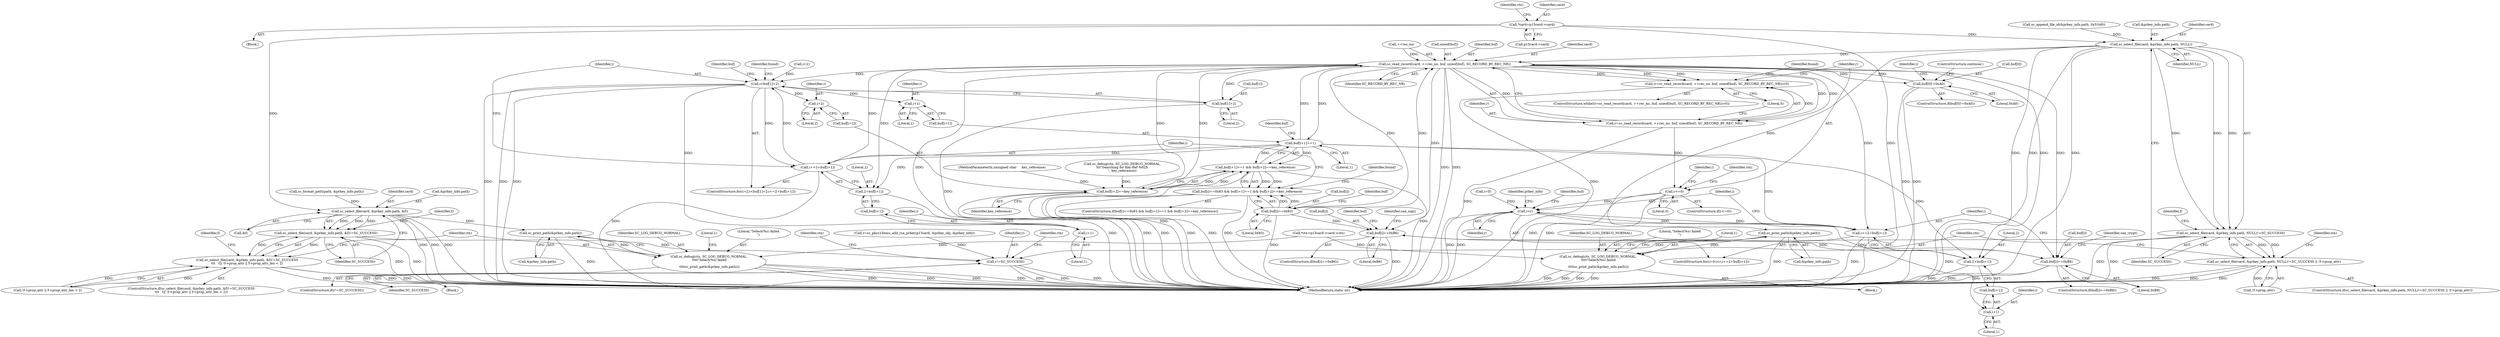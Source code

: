 digraph "0_OpenSC_8fe377e93b4b56060e5bbfb6f3142ceaeca744fa_20@pointer" {
"1000110" [label="(Call,*card=p15card->card)"];
"1000250" [label="(Call,sc_select_file(card, &prkey_info.path, NULL))"];
"1000249" [label="(Call,sc_select_file(card, &prkey_info.path, NULL)!=SC_SUCCESS)"];
"1000248" [label="(Call,sc_select_file(card, &prkey_info.path, NULL)!=SC_SUCCESS || !f->prop_attr)"];
"1000486" [label="(Call,r!=SC_SUCCESS)"];
"1000267" [label="(Call,sc_print_path(&prkey_info.path))"];
"1000263" [label="(Call,sc_debug(ctx, SC_LOG_DEBUG_NORMAL,\n \t\t\t\t\"Select(%s) failed\n\",\n \t\t\t\tsc_print_path(&prkey_info.path)))"];
"1000283" [label="(Call,sc_read_record(card, ++rec_no, buf, sizeof(buf), SC_RECORD_BY_REC_NR))"];
"1000280" [label="(Call,(r=sc_read_record(card, ++rec_no, buf, sizeof(buf), SC_RECORD_BY_REC_NR))>0)"];
"1000281" [label="(Call,r=sc_read_record(card, ++rec_no, buf, sizeof(buf), SC_RECORD_BY_REC_NR))"];
"1000353" [label="(Call,r<=0)"];
"1000367" [label="(Call,i<r)"];
"1000370" [label="(Call,i+=2+buf[i+1])"];
"1000376" [label="(Call,i+1)"];
"1000298" [label="(Call,buf[0]!=0xA0)"];
"1000308" [label="(Call,i<buf[1]+2)"];
"1000315" [label="(Call,i+=2+buf[i+1])"];
"1000321" [label="(Call,i+1)"];
"1000336" [label="(Call,i+1)"];
"1000343" [label="(Call,i+2)"];
"1000310" [label="(Call,buf[1]+2)"];
"1000317" [label="(Call,2+buf[i+1])"];
"1000327" [label="(Call,buf[i]==0x83)"];
"1000326" [label="(Call,buf[i]==0x83 && buf[i+1]==1 && buf[i+2]==key_reference)"];
"1000381" [label="(Call,buf[i]==0xB6)"];
"1000389" [label="(Call,buf[i]==0xB8)"];
"1000333" [label="(Call,buf[i+1]==1)"];
"1000332" [label="(Call,buf[i+1]==1 && buf[i+2]==key_reference)"];
"1000372" [label="(Call,2+buf[i+1])"];
"1000340" [label="(Call,buf[i+2]==key_reference)"];
"1000401" [label="(Call,sc_select_file(card, &prkey_info.path, &f))"];
"1000400" [label="(Call,sc_select_file(card, &prkey_info.path, &f)!=SC_SUCCESS)"];
"1000399" [label="(Call,sc_select_file(card, &prkey_info.path, &f)!=SC_SUCCESS\n\t\t\t   \t|| !f->prop_attr || f->prop_attr_len < 2)"];
"1000425" [label="(Call,sc_print_path(&prkey_info.path))"];
"1000421" [label="(Call,sc_debug(ctx, SC_LOG_DEBUG_NORMAL,\n \t\t\t\t\"Select(%s) failed\n\",\n \t\t\t\tsc_print_path(&prkey_info.path)))"];
"1000287" [label="(Identifier,buf)"];
"1000333" [label="(Call,buf[i+1]==1)"];
"1000315" [label="(Call,i+=2+buf[i+1])"];
"1000316" [label="(Identifier,i)"];
"1000369" [label="(Identifier,r)"];
"1000110" [label="(Call,*card=p15card->card)"];
"1000387" [label="(Identifier,can_sign)"];
"1000373" [label="(Literal,2)"];
"1000345" [label="(Literal,2)"];
"1000328" [label="(Call,buf[i])"];
"1000395" [label="(Identifier,can_crypt)"];
"1000422" [label="(Identifier,ctx)"];
"1000346" [label="(Identifier,key_reference)"];
"1000413" [label="(Identifier,f)"];
"1000108" [label="(Block,)"];
"1000354" [label="(Identifier,r)"];
"1000317" [label="(Call,2+buf[i+1])"];
"1000377" [label="(Identifier,i)"];
"1000284" [label="(Identifier,card)"];
"1000334" [label="(Call,buf[i+1])"];
"1000374" [label="(Call,buf[i+1])"];
"1000410" [label="(Call,!f->prop_attr || f->prop_attr_len < 2)"];
"1000281" [label="(Call,r=sc_read_record(card, ++rec_no, buf, sizeof(buf), SC_RECORD_BY_REC_NR))"];
"1000305" [label="(Call,i=2)"];
"1000295" [label="(Identifier,found)"];
"1000425" [label="(Call,sc_print_path(&prkey_info.path))"];
"1000248" [label="(Call,sc_select_file(card, &prkey_info.path, NULL)!=SC_SUCCESS || !f->prop_attr)"];
"1000290" [label="(Identifier,SC_RECORD_BY_REC_NR)"];
"1000363" [label="(ControlStructure,for(i=0;i<r;i+=2+buf[i+1]))"];
"1000329" [label="(Identifier,buf)"];
"1000291" [label="(Literal,0)"];
"1000498" [label="(Identifier,ctx)"];
"1000385" [label="(Literal,0xB6)"];
"1000420" [label="(Block,)"];
"1000273" [label="(Literal,1)"];
"1000407" [label="(Call,&f)"];
"1000350" [label="(Identifier,found)"];
"1000251" [label="(Identifier,card)"];
"1000423" [label="(Identifier,SC_LOG_DEBUG_NORMAL)"];
"1000488" [label="(Identifier,SC_SUCCESS)"];
"1000458" [label="(Identifier,prkey_info)"];
"1000368" [label="(Identifier,i)"];
"1000371" [label="(Identifier,i)"];
"1000336" [label="(Call,i+1)"];
"1000512" [label="(MethodReturn,static int)"];
"1000401" [label="(Call,sc_select_file(card, &prkey_info.path, &f))"];
"1000321" [label="(Call,i+1)"];
"1000390" [label="(Call,buf[i])"];
"1000367" [label="(Call,i<r)"];
"1000342" [label="(Identifier,buf)"];
"1000491" [label="(Identifier,ctx)"];
"1000477" [label="(Call,r=sc_pkcs15emu_add_rsa_prkey(p15card, &prkey_obj, &prkey_info))"];
"1000323" [label="(Literal,1)"];
"1000353" [label="(Call,r<=0)"];
"1000299" [label="(Call,buf[0])"];
"1000383" [label="(Identifier,buf)"];
"1000267" [label="(Call,sc_print_path(&prkey_info.path))"];
"1000348" [label="(Identifier,found)"];
"1000358" [label="(Identifier,ctx)"];
"1000285" [label="(Call,++rec_no)"];
"1000288" [label="(Call,sizeof(buf))"];
"1000337" [label="(Identifier,i)"];
"1000104" [label="(MethodParameterIn,unsigned char     key_reference)"];
"1000250" [label="(Call,sc_select_file(card, &prkey_info.path, NULL))"];
"1000326" [label="(Call,buf[i]==0x83 && buf[i+1]==1 && buf[i+2]==key_reference)"];
"1000352" [label="(ControlStructure,if(r<=0))"];
"1000382" [label="(Call,buf[i])"];
"1000341" [label="(Call,buf[i+2])"];
"1000370" [label="(Call,i+=2+buf[i+1])"];
"1000393" [label="(Literal,0xB8)"];
"1000431" [label="(Literal,1)"];
"1000400" [label="(Call,sc_select_file(card, &prkey_info.path, &f)!=SC_SUCCESS)"];
"1000376" [label="(Call,i+1)"];
"1000314" [label="(Literal,2)"];
"1000344" [label="(Identifier,i)"];
"1000339" [label="(Literal,1)"];
"1000268" [label="(Call,&prkey_info.path)"];
"1000306" [label="(Identifier,i)"];
"1000372" [label="(Call,2+buf[i+1])"];
"1000274" [label="(Call,sc_debug(ctx, SC_LOG_DEBUG_NORMAL,\n\t\t\t\"Searching for Key-Ref %02X\n\", key_reference))"];
"1000280" [label="(Call,(r=sc_read_record(card, ++rec_no, buf, sizeof(buf), SC_RECORD_BY_REC_NR))>0)"];
"1000486" [label="(Call,r!=SC_SUCCESS)"];
"1000249" [label="(Call,sc_select_file(card, &prkey_info.path, NULL)!=SC_SUCCESS)"];
"1000402" [label="(Identifier,card)"];
"1000325" [label="(ControlStructure,if(buf[i]==0x83 && buf[i+1]==1 && buf[i+2]==key_reference))"];
"1000485" [label="(ControlStructure,if(r!=SC_SUCCESS))"];
"1000327" [label="(Call,buf[i]==0x83)"];
"1000298" [label="(Call,buf[0]!=0xA0)"];
"1000322" [label="(Identifier,i)"];
"1000389" [label="(Call,buf[i]==0xB8)"];
"1000241" [label="(Call,sc_append_file_id(&prkey_info.path, 0x5349))"];
"1000257" [label="(Identifier,SC_SUCCESS)"];
"1000252" [label="(Call,&prkey_info.path)"];
"1000265" [label="(Identifier,SC_LOG_DEBUG_NORMAL)"];
"1000262" [label="(Block,)"];
"1000335" [label="(Identifier,buf)"];
"1000116" [label="(Call,*ctx=p15card->card->ctx)"];
"1000424" [label="(Literal,\"Select(%s) failed\n\")"];
"1000436" [label="(Identifier,f)"];
"1000381" [label="(Call,buf[i]==0xB6)"];
"1000319" [label="(Call,buf[i+1])"];
"1000343" [label="(Call,i+2)"];
"1000338" [label="(Literal,1)"];
"1000297" [label="(ControlStructure,if(buf[0]!=0xA0))"];
"1000391" [label="(Identifier,buf)"];
"1000279" [label="(ControlStructure,while((r=sc_read_record(card, ++rec_no, buf, sizeof(buf), SC_RECORD_BY_REC_NR))>0))"];
"1000421" [label="(Call,sc_debug(ctx, SC_LOG_DEBUG_NORMAL,\n \t\t\t\t\"Select(%s) failed\n\",\n \t\t\t\tsc_print_path(&prkey_info.path)))"];
"1000331" [label="(Literal,0x83)"];
"1000403" [label="(Call,&prkey_info.path)"];
"1000282" [label="(Identifier,r)"];
"1000399" [label="(Call,sc_select_file(card, &prkey_info.path, &f)!=SC_SUCCESS\n\t\t\t   \t|| !f->prop_attr || f->prop_attr_len < 2)"];
"1000260" [label="(Identifier,f)"];
"1000309" [label="(Identifier,i)"];
"1000112" [label="(Call,p15card->card)"];
"1000340" [label="(Call,buf[i+2]==key_reference)"];
"1000380" [label="(ControlStructure,if(buf[i]==0xB6))"];
"1000117" [label="(Identifier,ctx)"];
"1000256" [label="(Identifier,NULL)"];
"1000275" [label="(Identifier,ctx)"];
"1000365" [label="(Identifier,i)"];
"1000318" [label="(Literal,2)"];
"1000426" [label="(Call,&prkey_info.path)"];
"1000302" [label="(Literal,0xA0)"];
"1000409" [label="(Identifier,SC_SUCCESS)"];
"1000364" [label="(Call,i=0)"];
"1000398" [label="(ControlStructure,if(sc_select_file(card, &prkey_info.path, &f)!=SC_SUCCESS\n\t\t\t   \t|| !f->prop_attr || f->prop_attr_len < 2))"];
"1000311" [label="(Call,buf[1])"];
"1000166" [label="(Call,sc_format_path(path, &prkey_info.path))"];
"1000355" [label="(Literal,0)"];
"1000378" [label="(Literal,1)"];
"1000308" [label="(Call,i<buf[1]+2)"];
"1000388" [label="(ControlStructure,if(buf[i]==0xB8))"];
"1000264" [label="(Identifier,ctx)"];
"1000258" [label="(Call,!f->prop_attr)"];
"1000487" [label="(Identifier,r)"];
"1000310" [label="(Call,buf[1]+2)"];
"1000332" [label="(Call,buf[i+1]==1 && buf[i+2]==key_reference)"];
"1000303" [label="(ControlStructure,continue;)"];
"1000304" [label="(ControlStructure,for(i=2;i<buf[1]+2;i+=2+buf[i+1]))"];
"1000247" [label="(ControlStructure,if(sc_select_file(card, &prkey_info.path, NULL)!=SC_SUCCESS || !f->prop_attr))"];
"1000283" [label="(Call,sc_read_record(card, ++rec_no, buf, sizeof(buf), SC_RECORD_BY_REC_NR))"];
"1000266" [label="(Literal,\"Select(%s) failed\n\")"];
"1000263" [label="(Call,sc_debug(ctx, SC_LOG_DEBUG_NORMAL,\n \t\t\t\t\"Select(%s) failed\n\",\n \t\t\t\tsc_print_path(&prkey_info.path)))"];
"1000111" [label="(Identifier,card)"];
"1000110" -> "1000108"  [label="AST: "];
"1000110" -> "1000112"  [label="CFG: "];
"1000111" -> "1000110"  [label="AST: "];
"1000112" -> "1000110"  [label="AST: "];
"1000117" -> "1000110"  [label="CFG: "];
"1000110" -> "1000512"  [label="DDG: "];
"1000110" -> "1000250"  [label="DDG: "];
"1000110" -> "1000401"  [label="DDG: "];
"1000250" -> "1000249"  [label="AST: "];
"1000250" -> "1000256"  [label="CFG: "];
"1000251" -> "1000250"  [label="AST: "];
"1000252" -> "1000250"  [label="AST: "];
"1000256" -> "1000250"  [label="AST: "];
"1000257" -> "1000250"  [label="CFG: "];
"1000250" -> "1000512"  [label="DDG: "];
"1000250" -> "1000512"  [label="DDG: "];
"1000250" -> "1000512"  [label="DDG: "];
"1000250" -> "1000249"  [label="DDG: "];
"1000250" -> "1000249"  [label="DDG: "];
"1000250" -> "1000249"  [label="DDG: "];
"1000241" -> "1000250"  [label="DDG: "];
"1000250" -> "1000267"  [label="DDG: "];
"1000250" -> "1000283"  [label="DDG: "];
"1000249" -> "1000248"  [label="AST: "];
"1000249" -> "1000257"  [label="CFG: "];
"1000257" -> "1000249"  [label="AST: "];
"1000260" -> "1000249"  [label="CFG: "];
"1000248" -> "1000249"  [label="CFG: "];
"1000249" -> "1000512"  [label="DDG: "];
"1000249" -> "1000512"  [label="DDG: "];
"1000249" -> "1000248"  [label="DDG: "];
"1000249" -> "1000248"  [label="DDG: "];
"1000249" -> "1000486"  [label="DDG: "];
"1000248" -> "1000247"  [label="AST: "];
"1000248" -> "1000258"  [label="CFG: "];
"1000258" -> "1000248"  [label="AST: "];
"1000264" -> "1000248"  [label="CFG: "];
"1000275" -> "1000248"  [label="CFG: "];
"1000248" -> "1000512"  [label="DDG: "];
"1000248" -> "1000512"  [label="DDG: "];
"1000248" -> "1000512"  [label="DDG: "];
"1000258" -> "1000248"  [label="DDG: "];
"1000486" -> "1000485"  [label="AST: "];
"1000486" -> "1000488"  [label="CFG: "];
"1000487" -> "1000486"  [label="AST: "];
"1000488" -> "1000486"  [label="AST: "];
"1000491" -> "1000486"  [label="CFG: "];
"1000498" -> "1000486"  [label="CFG: "];
"1000486" -> "1000512"  [label="DDG: "];
"1000486" -> "1000512"  [label="DDG: "];
"1000486" -> "1000512"  [label="DDG: "];
"1000477" -> "1000486"  [label="DDG: "];
"1000400" -> "1000486"  [label="DDG: "];
"1000267" -> "1000263"  [label="AST: "];
"1000267" -> "1000268"  [label="CFG: "];
"1000268" -> "1000267"  [label="AST: "];
"1000263" -> "1000267"  [label="CFG: "];
"1000267" -> "1000512"  [label="DDG: "];
"1000267" -> "1000263"  [label="DDG: "];
"1000263" -> "1000262"  [label="AST: "];
"1000264" -> "1000263"  [label="AST: "];
"1000265" -> "1000263"  [label="AST: "];
"1000266" -> "1000263"  [label="AST: "];
"1000273" -> "1000263"  [label="CFG: "];
"1000263" -> "1000512"  [label="DDG: "];
"1000263" -> "1000512"  [label="DDG: "];
"1000263" -> "1000512"  [label="DDG: "];
"1000263" -> "1000512"  [label="DDG: "];
"1000116" -> "1000263"  [label="DDG: "];
"1000283" -> "1000281"  [label="AST: "];
"1000283" -> "1000290"  [label="CFG: "];
"1000284" -> "1000283"  [label="AST: "];
"1000285" -> "1000283"  [label="AST: "];
"1000287" -> "1000283"  [label="AST: "];
"1000288" -> "1000283"  [label="AST: "];
"1000290" -> "1000283"  [label="AST: "];
"1000281" -> "1000283"  [label="CFG: "];
"1000283" -> "1000512"  [label="DDG: "];
"1000283" -> "1000512"  [label="DDG: "];
"1000283" -> "1000512"  [label="DDG: "];
"1000283" -> "1000280"  [label="DDG: "];
"1000283" -> "1000280"  [label="DDG: "];
"1000283" -> "1000280"  [label="DDG: "];
"1000283" -> "1000281"  [label="DDG: "];
"1000283" -> "1000281"  [label="DDG: "];
"1000283" -> "1000281"  [label="DDG: "];
"1000285" -> "1000283"  [label="DDG: "];
"1000298" -> "1000283"  [label="DDG: "];
"1000327" -> "1000283"  [label="DDG: "];
"1000340" -> "1000283"  [label="DDG: "];
"1000333" -> "1000283"  [label="DDG: "];
"1000283" -> "1000298"  [label="DDG: "];
"1000283" -> "1000308"  [label="DDG: "];
"1000283" -> "1000310"  [label="DDG: "];
"1000283" -> "1000315"  [label="DDG: "];
"1000283" -> "1000317"  [label="DDG: "];
"1000283" -> "1000327"  [label="DDG: "];
"1000283" -> "1000333"  [label="DDG: "];
"1000283" -> "1000340"  [label="DDG: "];
"1000283" -> "1000370"  [label="DDG: "];
"1000283" -> "1000372"  [label="DDG: "];
"1000283" -> "1000381"  [label="DDG: "];
"1000283" -> "1000389"  [label="DDG: "];
"1000280" -> "1000279"  [label="AST: "];
"1000280" -> "1000291"  [label="CFG: "];
"1000281" -> "1000280"  [label="AST: "];
"1000291" -> "1000280"  [label="AST: "];
"1000295" -> "1000280"  [label="CFG: "];
"1000354" -> "1000280"  [label="CFG: "];
"1000280" -> "1000512"  [label="DDG: "];
"1000281" -> "1000280"  [label="DDG: "];
"1000282" -> "1000281"  [label="AST: "];
"1000291" -> "1000281"  [label="CFG: "];
"1000281" -> "1000512"  [label="DDG: "];
"1000281" -> "1000353"  [label="DDG: "];
"1000353" -> "1000352"  [label="AST: "];
"1000353" -> "1000355"  [label="CFG: "];
"1000354" -> "1000353"  [label="AST: "];
"1000355" -> "1000353"  [label="AST: "];
"1000358" -> "1000353"  [label="CFG: "];
"1000365" -> "1000353"  [label="CFG: "];
"1000353" -> "1000512"  [label="DDG: "];
"1000353" -> "1000512"  [label="DDG: "];
"1000353" -> "1000367"  [label="DDG: "];
"1000367" -> "1000363"  [label="AST: "];
"1000367" -> "1000369"  [label="CFG: "];
"1000368" -> "1000367"  [label="AST: "];
"1000369" -> "1000367"  [label="AST: "];
"1000383" -> "1000367"  [label="CFG: "];
"1000458" -> "1000367"  [label="CFG: "];
"1000367" -> "1000512"  [label="DDG: "];
"1000367" -> "1000512"  [label="DDG: "];
"1000364" -> "1000367"  [label="DDG: "];
"1000370" -> "1000367"  [label="DDG: "];
"1000367" -> "1000370"  [label="DDG: "];
"1000367" -> "1000376"  [label="DDG: "];
"1000370" -> "1000363"  [label="AST: "];
"1000370" -> "1000372"  [label="CFG: "];
"1000371" -> "1000370"  [label="AST: "];
"1000372" -> "1000370"  [label="AST: "];
"1000368" -> "1000370"  [label="CFG: "];
"1000370" -> "1000512"  [label="DDG: "];
"1000333" -> "1000370"  [label="DDG: "];
"1000376" -> "1000374"  [label="AST: "];
"1000376" -> "1000378"  [label="CFG: "];
"1000377" -> "1000376"  [label="AST: "];
"1000378" -> "1000376"  [label="AST: "];
"1000374" -> "1000376"  [label="CFG: "];
"1000298" -> "1000297"  [label="AST: "];
"1000298" -> "1000302"  [label="CFG: "];
"1000299" -> "1000298"  [label="AST: "];
"1000302" -> "1000298"  [label="AST: "];
"1000303" -> "1000298"  [label="CFG: "];
"1000306" -> "1000298"  [label="CFG: "];
"1000298" -> "1000512"  [label="DDG: "];
"1000298" -> "1000512"  [label="DDG: "];
"1000308" -> "1000304"  [label="AST: "];
"1000308" -> "1000310"  [label="CFG: "];
"1000309" -> "1000308"  [label="AST: "];
"1000310" -> "1000308"  [label="AST: "];
"1000329" -> "1000308"  [label="CFG: "];
"1000350" -> "1000308"  [label="CFG: "];
"1000308" -> "1000512"  [label="DDG: "];
"1000308" -> "1000512"  [label="DDG: "];
"1000308" -> "1000512"  [label="DDG: "];
"1000315" -> "1000308"  [label="DDG: "];
"1000305" -> "1000308"  [label="DDG: "];
"1000308" -> "1000315"  [label="DDG: "];
"1000308" -> "1000321"  [label="DDG: "];
"1000308" -> "1000336"  [label="DDG: "];
"1000308" -> "1000343"  [label="DDG: "];
"1000315" -> "1000304"  [label="AST: "];
"1000315" -> "1000317"  [label="CFG: "];
"1000316" -> "1000315"  [label="AST: "];
"1000317" -> "1000315"  [label="AST: "];
"1000309" -> "1000315"  [label="CFG: "];
"1000315" -> "1000512"  [label="DDG: "];
"1000333" -> "1000315"  [label="DDG: "];
"1000321" -> "1000319"  [label="AST: "];
"1000321" -> "1000323"  [label="CFG: "];
"1000322" -> "1000321"  [label="AST: "];
"1000323" -> "1000321"  [label="AST: "];
"1000319" -> "1000321"  [label="CFG: "];
"1000336" -> "1000334"  [label="AST: "];
"1000336" -> "1000338"  [label="CFG: "];
"1000337" -> "1000336"  [label="AST: "];
"1000338" -> "1000336"  [label="AST: "];
"1000334" -> "1000336"  [label="CFG: "];
"1000343" -> "1000341"  [label="AST: "];
"1000343" -> "1000345"  [label="CFG: "];
"1000344" -> "1000343"  [label="AST: "];
"1000345" -> "1000343"  [label="AST: "];
"1000341" -> "1000343"  [label="CFG: "];
"1000310" -> "1000314"  [label="CFG: "];
"1000311" -> "1000310"  [label="AST: "];
"1000314" -> "1000310"  [label="AST: "];
"1000310" -> "1000512"  [label="DDG: "];
"1000317" -> "1000319"  [label="CFG: "];
"1000318" -> "1000317"  [label="AST: "];
"1000319" -> "1000317"  [label="AST: "];
"1000317" -> "1000512"  [label="DDG: "];
"1000333" -> "1000317"  [label="DDG: "];
"1000327" -> "1000326"  [label="AST: "];
"1000327" -> "1000331"  [label="CFG: "];
"1000328" -> "1000327"  [label="AST: "];
"1000331" -> "1000327"  [label="AST: "];
"1000335" -> "1000327"  [label="CFG: "];
"1000326" -> "1000327"  [label="CFG: "];
"1000327" -> "1000512"  [label="DDG: "];
"1000327" -> "1000326"  [label="DDG: "];
"1000327" -> "1000326"  [label="DDG: "];
"1000327" -> "1000381"  [label="DDG: "];
"1000326" -> "1000325"  [label="AST: "];
"1000326" -> "1000332"  [label="CFG: "];
"1000332" -> "1000326"  [label="AST: "];
"1000348" -> "1000326"  [label="CFG: "];
"1000316" -> "1000326"  [label="CFG: "];
"1000326" -> "1000512"  [label="DDG: "];
"1000326" -> "1000512"  [label="DDG: "];
"1000326" -> "1000512"  [label="DDG: "];
"1000332" -> "1000326"  [label="DDG: "];
"1000332" -> "1000326"  [label="DDG: "];
"1000381" -> "1000380"  [label="AST: "];
"1000381" -> "1000385"  [label="CFG: "];
"1000382" -> "1000381"  [label="AST: "];
"1000385" -> "1000381"  [label="AST: "];
"1000387" -> "1000381"  [label="CFG: "];
"1000391" -> "1000381"  [label="CFG: "];
"1000381" -> "1000512"  [label="DDG: "];
"1000389" -> "1000381"  [label="DDG: "];
"1000381" -> "1000389"  [label="DDG: "];
"1000389" -> "1000388"  [label="AST: "];
"1000389" -> "1000393"  [label="CFG: "];
"1000390" -> "1000389"  [label="AST: "];
"1000393" -> "1000389"  [label="AST: "];
"1000395" -> "1000389"  [label="CFG: "];
"1000371" -> "1000389"  [label="CFG: "];
"1000389" -> "1000512"  [label="DDG: "];
"1000389" -> "1000512"  [label="DDG: "];
"1000333" -> "1000332"  [label="AST: "];
"1000333" -> "1000339"  [label="CFG: "];
"1000334" -> "1000333"  [label="AST: "];
"1000339" -> "1000333"  [label="AST: "];
"1000342" -> "1000333"  [label="CFG: "];
"1000332" -> "1000333"  [label="CFG: "];
"1000333" -> "1000332"  [label="DDG: "];
"1000333" -> "1000332"  [label="DDG: "];
"1000333" -> "1000372"  [label="DDG: "];
"1000332" -> "1000340"  [label="CFG: "];
"1000340" -> "1000332"  [label="AST: "];
"1000332" -> "1000512"  [label="DDG: "];
"1000332" -> "1000512"  [label="DDG: "];
"1000340" -> "1000332"  [label="DDG: "];
"1000340" -> "1000332"  [label="DDG: "];
"1000372" -> "1000374"  [label="CFG: "];
"1000373" -> "1000372"  [label="AST: "];
"1000374" -> "1000372"  [label="AST: "];
"1000372" -> "1000512"  [label="DDG: "];
"1000340" -> "1000346"  [label="CFG: "];
"1000341" -> "1000340"  [label="AST: "];
"1000346" -> "1000340"  [label="AST: "];
"1000340" -> "1000512"  [label="DDG: "];
"1000340" -> "1000512"  [label="DDG: "];
"1000274" -> "1000340"  [label="DDG: "];
"1000104" -> "1000340"  [label="DDG: "];
"1000401" -> "1000400"  [label="AST: "];
"1000401" -> "1000407"  [label="CFG: "];
"1000402" -> "1000401"  [label="AST: "];
"1000403" -> "1000401"  [label="AST: "];
"1000407" -> "1000401"  [label="AST: "];
"1000409" -> "1000401"  [label="CFG: "];
"1000401" -> "1000512"  [label="DDG: "];
"1000401" -> "1000512"  [label="DDG: "];
"1000401" -> "1000512"  [label="DDG: "];
"1000401" -> "1000400"  [label="DDG: "];
"1000401" -> "1000400"  [label="DDG: "];
"1000401" -> "1000400"  [label="DDG: "];
"1000166" -> "1000401"  [label="DDG: "];
"1000401" -> "1000425"  [label="DDG: "];
"1000400" -> "1000399"  [label="AST: "];
"1000400" -> "1000409"  [label="CFG: "];
"1000409" -> "1000400"  [label="AST: "];
"1000413" -> "1000400"  [label="CFG: "];
"1000399" -> "1000400"  [label="CFG: "];
"1000400" -> "1000512"  [label="DDG: "];
"1000400" -> "1000512"  [label="DDG: "];
"1000400" -> "1000399"  [label="DDG: "];
"1000400" -> "1000399"  [label="DDG: "];
"1000399" -> "1000398"  [label="AST: "];
"1000399" -> "1000410"  [label="CFG: "];
"1000410" -> "1000399"  [label="AST: "];
"1000422" -> "1000399"  [label="CFG: "];
"1000436" -> "1000399"  [label="CFG: "];
"1000399" -> "1000512"  [label="DDG: "];
"1000399" -> "1000512"  [label="DDG: "];
"1000399" -> "1000512"  [label="DDG: "];
"1000410" -> "1000399"  [label="DDG: "];
"1000410" -> "1000399"  [label="DDG: "];
"1000425" -> "1000421"  [label="AST: "];
"1000425" -> "1000426"  [label="CFG: "];
"1000426" -> "1000425"  [label="AST: "];
"1000421" -> "1000425"  [label="CFG: "];
"1000425" -> "1000512"  [label="DDG: "];
"1000425" -> "1000421"  [label="DDG: "];
"1000421" -> "1000420"  [label="AST: "];
"1000422" -> "1000421"  [label="AST: "];
"1000423" -> "1000421"  [label="AST: "];
"1000424" -> "1000421"  [label="AST: "];
"1000431" -> "1000421"  [label="CFG: "];
"1000421" -> "1000512"  [label="DDG: "];
"1000421" -> "1000512"  [label="DDG: "];
"1000421" -> "1000512"  [label="DDG: "];
"1000421" -> "1000512"  [label="DDG: "];
"1000116" -> "1000421"  [label="DDG: "];
}
